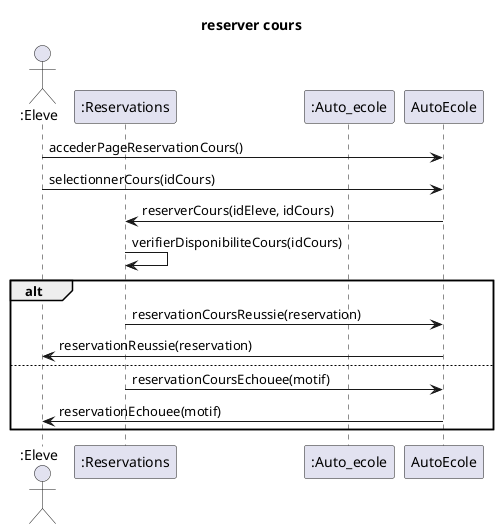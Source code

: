 @startuml
title reserver cours

actor ":Eleve" as Eleve
participant ":Reservations" as Reservations
participant ":Auto_ecole" as Auto_ecole

Eleve->AutoEcole: accederPageReservationCours()

Eleve->AutoEcole: selectionnerCours(idCours)

AutoEcole->Reservations: reserverCours(idEleve, idCours)

Reservations->Reservations: verifierDisponibiliteCours(idCours)

alt
    Reservations->AutoEcole: reservationCoursReussie(reservation)
    AutoEcole->Eleve: reservationReussie(reservation)
else
    Reservations->AutoEcole: reservationCoursEchouee(motif)
    AutoEcole->Eleve: reservationEchouee(motif)
end
@enduml